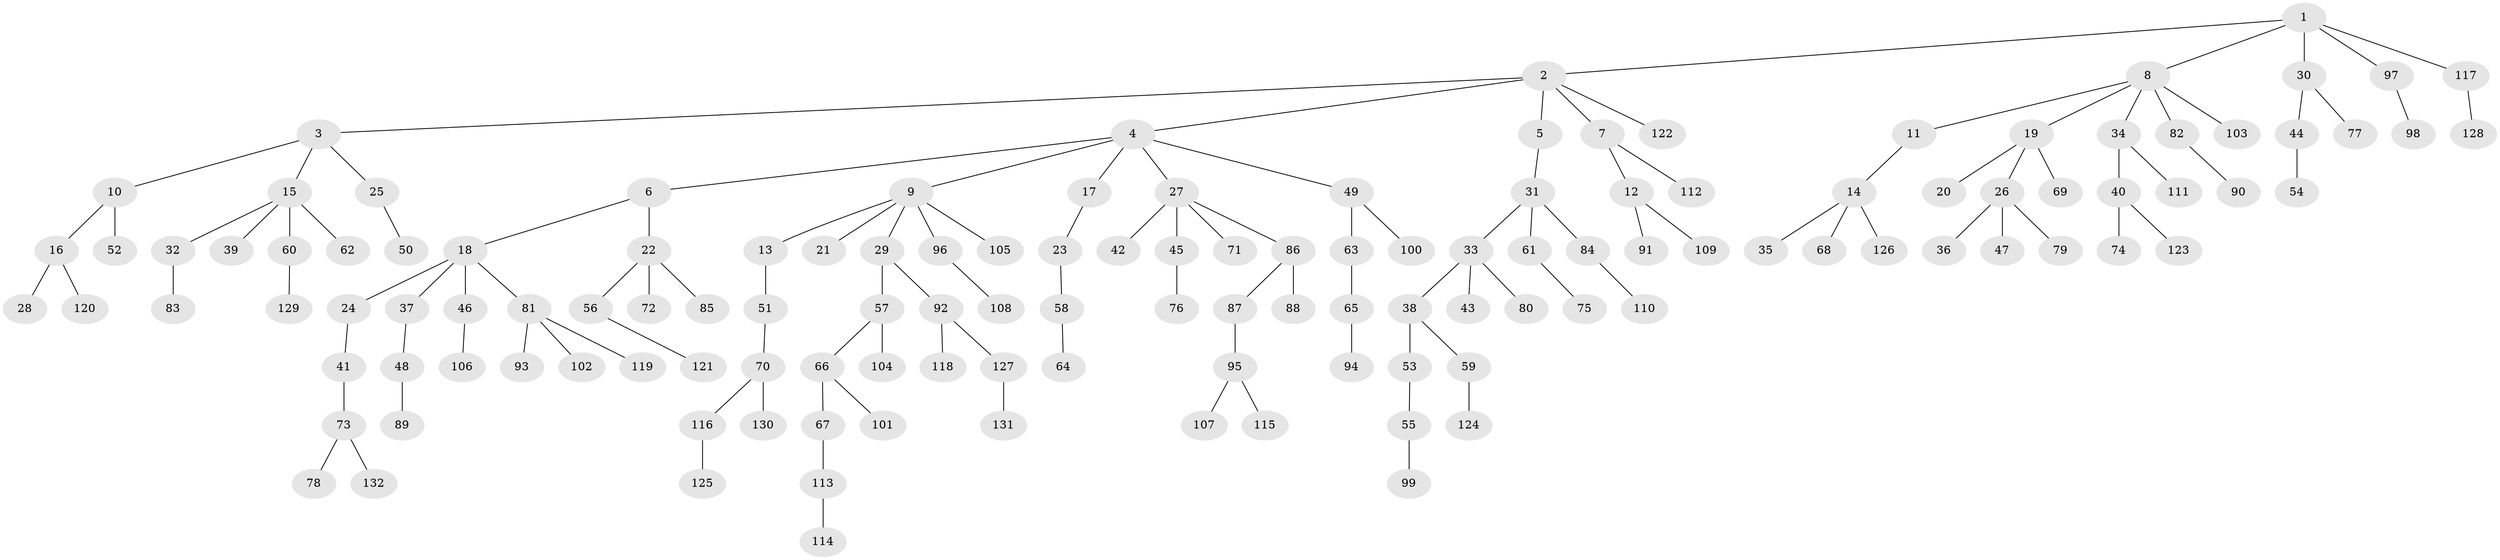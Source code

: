 // coarse degree distribution, {6: 0.011235955056179775, 5: 0.02247191011235955, 4: 0.0449438202247191, 7: 0.02247191011235955, 2: 0.25842696629213485, 3: 0.11235955056179775, 8: 0.011235955056179775, 1: 0.5168539325842697}
// Generated by graph-tools (version 1.1) at 2025/42/03/06/25 10:42:05]
// undirected, 132 vertices, 131 edges
graph export_dot {
graph [start="1"]
  node [color=gray90,style=filled];
  1;
  2;
  3;
  4;
  5;
  6;
  7;
  8;
  9;
  10;
  11;
  12;
  13;
  14;
  15;
  16;
  17;
  18;
  19;
  20;
  21;
  22;
  23;
  24;
  25;
  26;
  27;
  28;
  29;
  30;
  31;
  32;
  33;
  34;
  35;
  36;
  37;
  38;
  39;
  40;
  41;
  42;
  43;
  44;
  45;
  46;
  47;
  48;
  49;
  50;
  51;
  52;
  53;
  54;
  55;
  56;
  57;
  58;
  59;
  60;
  61;
  62;
  63;
  64;
  65;
  66;
  67;
  68;
  69;
  70;
  71;
  72;
  73;
  74;
  75;
  76;
  77;
  78;
  79;
  80;
  81;
  82;
  83;
  84;
  85;
  86;
  87;
  88;
  89;
  90;
  91;
  92;
  93;
  94;
  95;
  96;
  97;
  98;
  99;
  100;
  101;
  102;
  103;
  104;
  105;
  106;
  107;
  108;
  109;
  110;
  111;
  112;
  113;
  114;
  115;
  116;
  117;
  118;
  119;
  120;
  121;
  122;
  123;
  124;
  125;
  126;
  127;
  128;
  129;
  130;
  131;
  132;
  1 -- 2;
  1 -- 8;
  1 -- 30;
  1 -- 97;
  1 -- 117;
  2 -- 3;
  2 -- 4;
  2 -- 5;
  2 -- 7;
  2 -- 122;
  3 -- 10;
  3 -- 15;
  3 -- 25;
  4 -- 6;
  4 -- 9;
  4 -- 17;
  4 -- 27;
  4 -- 49;
  5 -- 31;
  6 -- 18;
  6 -- 22;
  7 -- 12;
  7 -- 112;
  8 -- 11;
  8 -- 19;
  8 -- 34;
  8 -- 82;
  8 -- 103;
  9 -- 13;
  9 -- 21;
  9 -- 29;
  9 -- 96;
  9 -- 105;
  10 -- 16;
  10 -- 52;
  11 -- 14;
  12 -- 91;
  12 -- 109;
  13 -- 51;
  14 -- 35;
  14 -- 68;
  14 -- 126;
  15 -- 32;
  15 -- 39;
  15 -- 60;
  15 -- 62;
  16 -- 28;
  16 -- 120;
  17 -- 23;
  18 -- 24;
  18 -- 37;
  18 -- 46;
  18 -- 81;
  19 -- 20;
  19 -- 26;
  19 -- 69;
  22 -- 56;
  22 -- 72;
  22 -- 85;
  23 -- 58;
  24 -- 41;
  25 -- 50;
  26 -- 36;
  26 -- 47;
  26 -- 79;
  27 -- 42;
  27 -- 45;
  27 -- 71;
  27 -- 86;
  29 -- 57;
  29 -- 92;
  30 -- 44;
  30 -- 77;
  31 -- 33;
  31 -- 61;
  31 -- 84;
  32 -- 83;
  33 -- 38;
  33 -- 43;
  33 -- 80;
  34 -- 40;
  34 -- 111;
  37 -- 48;
  38 -- 53;
  38 -- 59;
  40 -- 74;
  40 -- 123;
  41 -- 73;
  44 -- 54;
  45 -- 76;
  46 -- 106;
  48 -- 89;
  49 -- 63;
  49 -- 100;
  51 -- 70;
  53 -- 55;
  55 -- 99;
  56 -- 121;
  57 -- 66;
  57 -- 104;
  58 -- 64;
  59 -- 124;
  60 -- 129;
  61 -- 75;
  63 -- 65;
  65 -- 94;
  66 -- 67;
  66 -- 101;
  67 -- 113;
  70 -- 116;
  70 -- 130;
  73 -- 78;
  73 -- 132;
  81 -- 93;
  81 -- 102;
  81 -- 119;
  82 -- 90;
  84 -- 110;
  86 -- 87;
  86 -- 88;
  87 -- 95;
  92 -- 118;
  92 -- 127;
  95 -- 107;
  95 -- 115;
  96 -- 108;
  97 -- 98;
  113 -- 114;
  116 -- 125;
  117 -- 128;
  127 -- 131;
}
